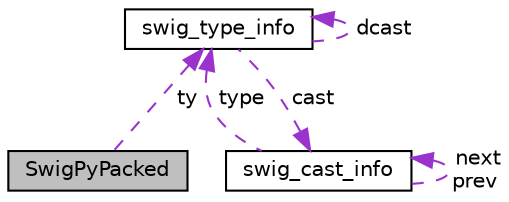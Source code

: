 digraph "SwigPyPacked"
{
 // LATEX_PDF_SIZE
  edge [fontname="Helvetica",fontsize="10",labelfontname="Helvetica",labelfontsize="10"];
  node [fontname="Helvetica",fontsize="10",shape=record];
  Node1 [label="SwigPyPacked",height=0.2,width=0.4,color="black", fillcolor="grey75", style="filled", fontcolor="black",tooltip=" "];
  Node2 -> Node1 [dir="back",color="darkorchid3",fontsize="10",style="dashed",label=" ty" ,fontname="Helvetica"];
  Node2 [label="swig_type_info",height=0.2,width=0.4,color="black", fillcolor="white", style="filled",URL="$dd/dee/structswig__type__info.html",tooltip=" "];
  Node2 -> Node2 [dir="back",color="darkorchid3",fontsize="10",style="dashed",label=" dcast" ,fontname="Helvetica"];
  Node3 -> Node2 [dir="back",color="darkorchid3",fontsize="10",style="dashed",label=" cast" ,fontname="Helvetica"];
  Node3 [label="swig_cast_info",height=0.2,width=0.4,color="black", fillcolor="white", style="filled",URL="$d2/d87/structswig__cast__info.html",tooltip=" "];
  Node2 -> Node3 [dir="back",color="darkorchid3",fontsize="10",style="dashed",label=" type" ,fontname="Helvetica"];
  Node3 -> Node3 [dir="back",color="darkorchid3",fontsize="10",style="dashed",label=" next\nprev" ,fontname="Helvetica"];
}
